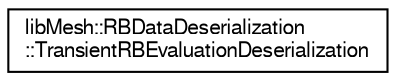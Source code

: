 digraph "Graphical Class Hierarchy"
{
  edge [fontname="FreeSans",fontsize="10",labelfontname="FreeSans",labelfontsize="10"];
  node [fontname="FreeSans",fontsize="10",shape=record];
  rankdir="LR";
  Node1 [label="libMesh::RBDataDeserialization\l::TransientRBEvaluationDeserialization",height=0.2,width=0.4,color="black", fillcolor="white", style="filled",URL="$classlibMesh_1_1RBDataDeserialization_1_1TransientRBEvaluationDeserialization.html"];
}
